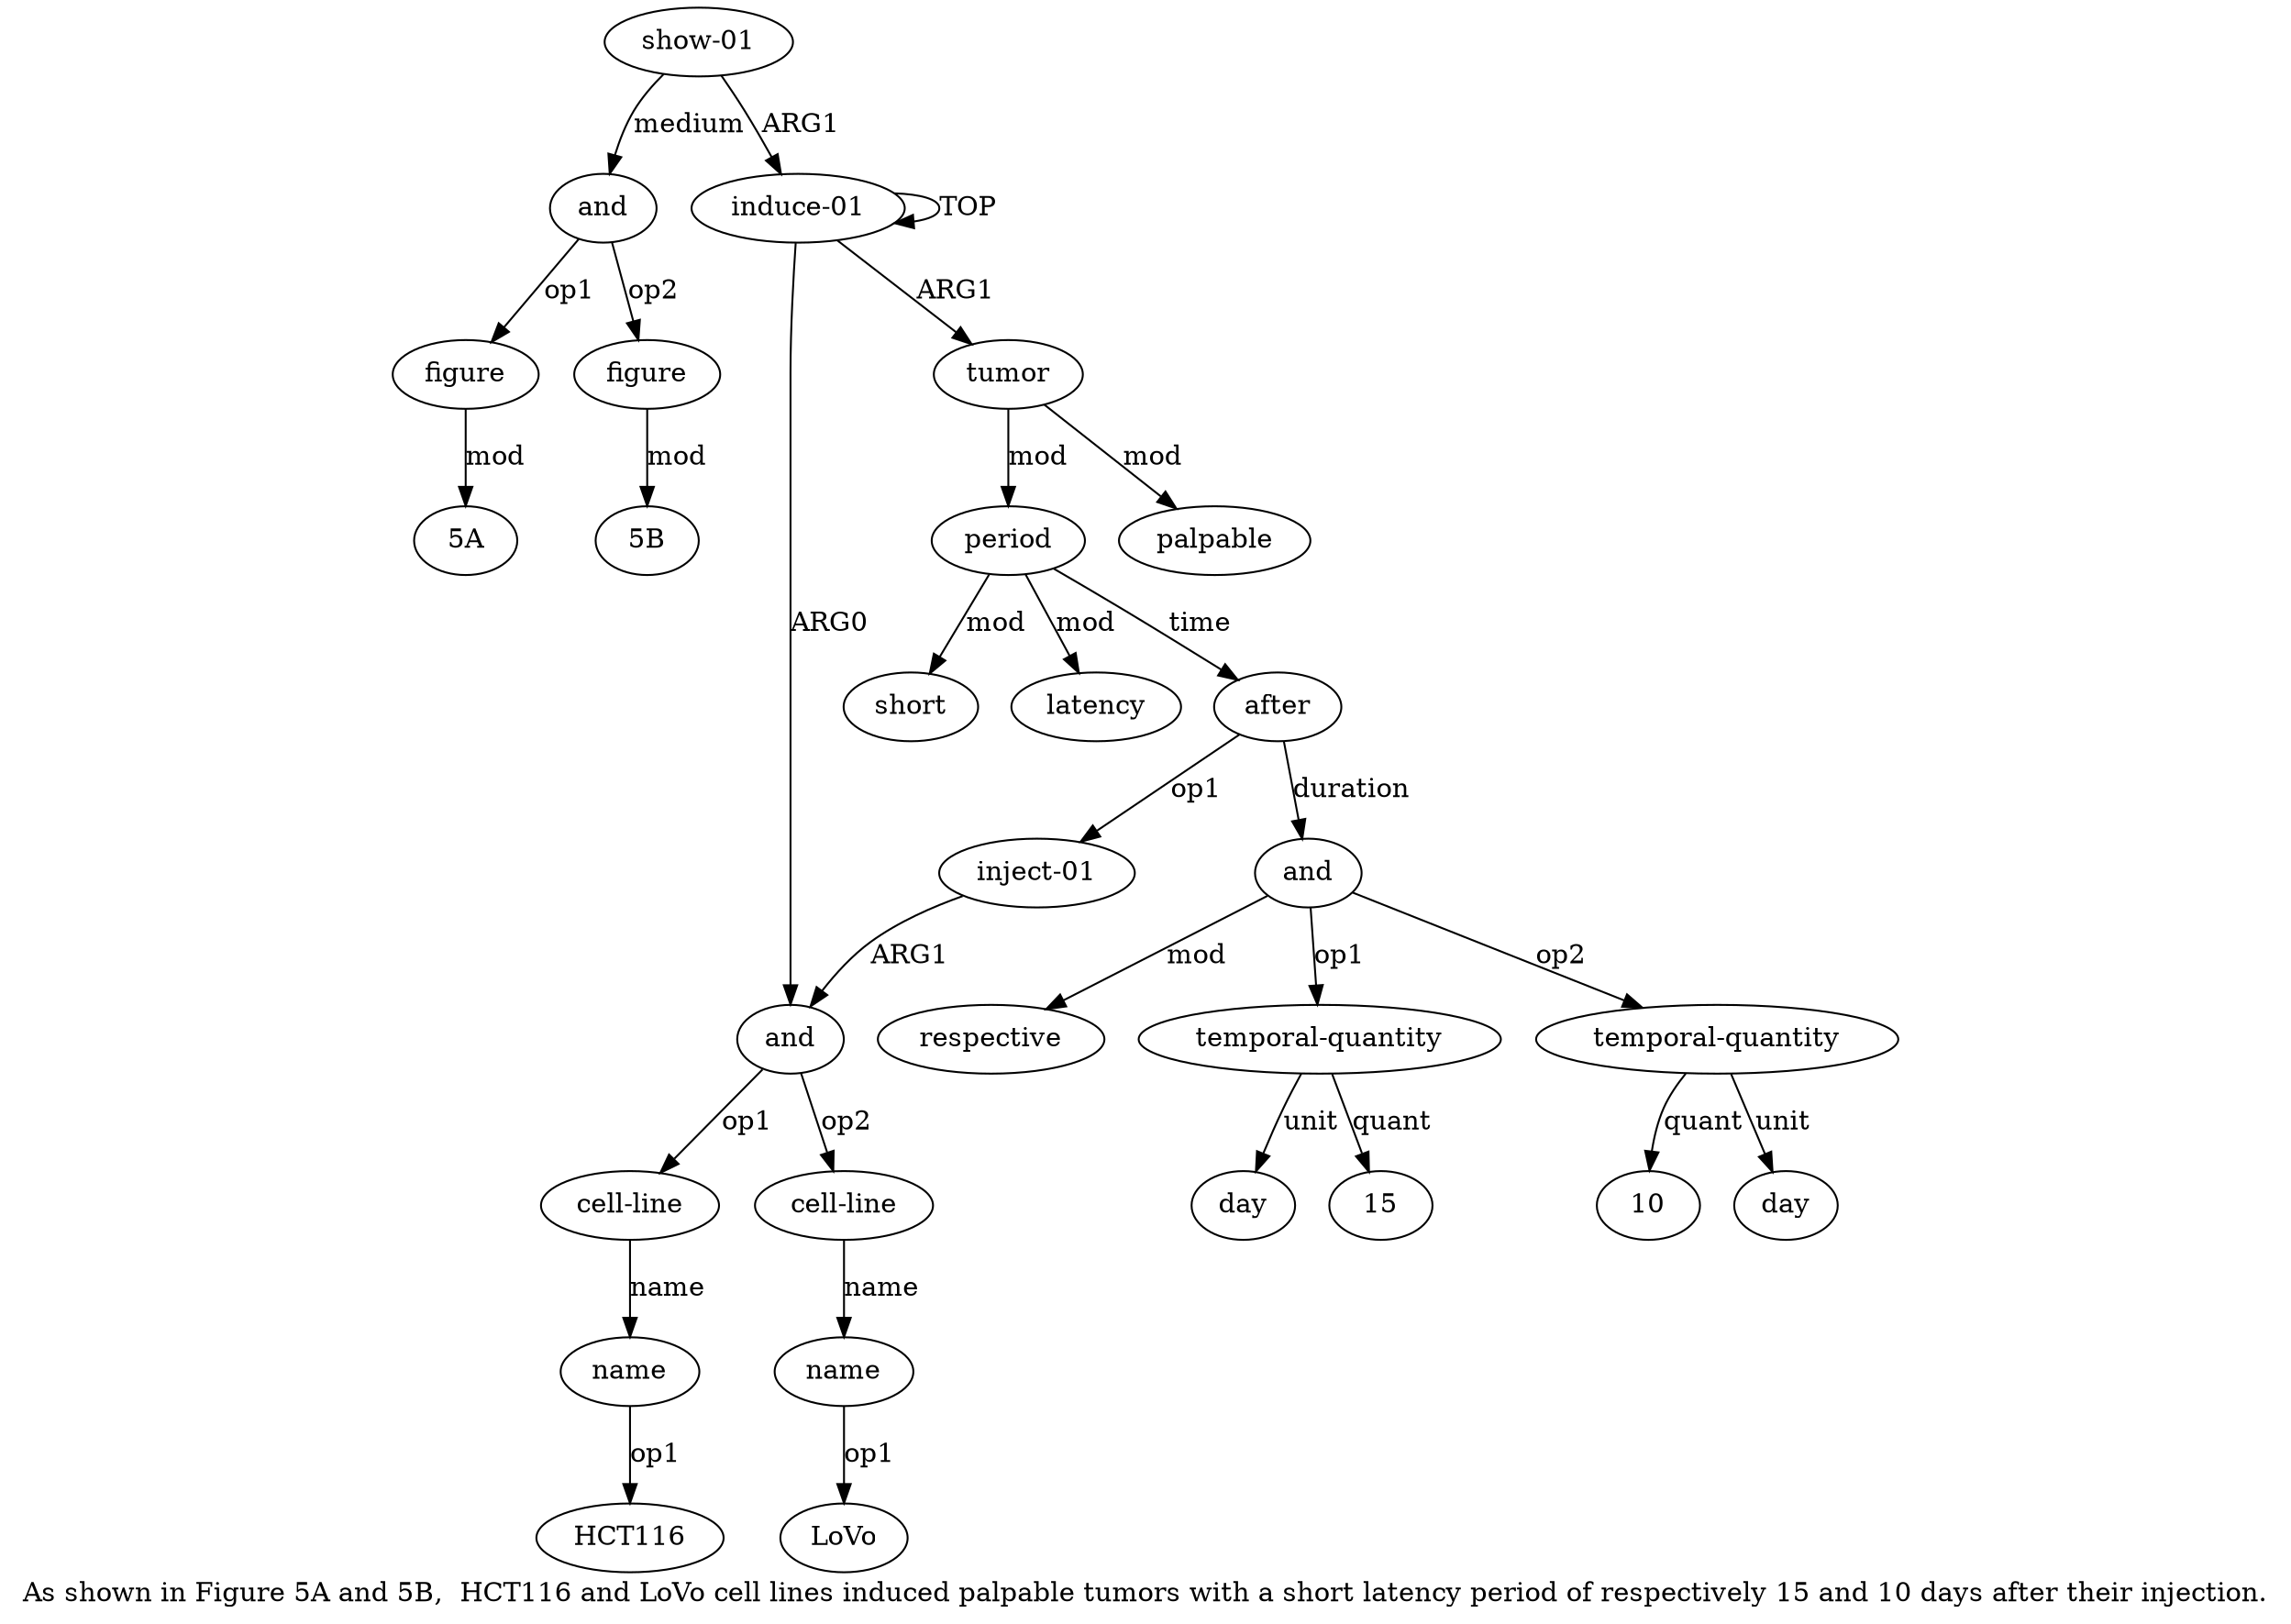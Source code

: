 digraph  {
	graph [label="As shown in Figure 5A and 5B,  HCT116 and LoVo cell lines induced palpable tumors with a short latency period of respectively 15 \
and 10 days after their injection."];
	node [label="\N"];
	a20	 [color=black,
		gold_ind=20,
		gold_label=and,
		label=and,
		test_ind=20,
		test_label=and];
	a21	 [color=black,
		gold_ind=21,
		gold_label=figure,
		label=figure,
		test_ind=21,
		test_label=figure];
	a20 -> a21 [key=0,
	color=black,
	gold_label=op1,
	label=op1,
	test_label=op1];
a22 [color=black,
	gold_ind=22,
	gold_label=figure,
	label=figure,
	test_ind=22,
	test_label=figure];
a20 -> a22 [key=0,
color=black,
gold_label=op2,
label=op2,
test_label=op2];
"a21 5A" [color=black,
gold_ind=-1,
gold_label="5A",
label="5A",
test_ind=-1,
test_label="5A"];
a21 -> "a21 5A" [key=0,
color=black,
gold_label=mod,
label=mod,
test_label=mod];
"a22 5B" [color=black,
gold_ind=-1,
gold_label="5B",
label="5B",
test_ind=-1,
test_label="5B"];
a22 -> "a22 5B" [key=0,
color=black,
gold_label=mod,
label=mod,
test_label=mod];
"a16 10" [color=black,
gold_ind=-1,
gold_label=10,
label=10,
test_ind=-1,
test_label=10];
"a5 LoVo" [color=black,
gold_ind=-1,
gold_label=LoVo,
label=LoVo,
test_ind=-1,
test_label=LoVo];
"a3 HCT116" [color=black,
gold_ind=-1,
gold_label=HCT116,
label=HCT116,
test_ind=-1,
test_label=HCT116];
a15 [color=black,
gold_ind=15,
gold_label=day,
label=day,
test_ind=15,
test_label=day];
a14 [color=black,
gold_ind=14,
gold_label="temporal-quantity",
label="temporal-quantity",
test_ind=14,
test_label="temporal-quantity"];
a14 -> a15 [key=0,
color=black,
gold_label=unit,
label=unit,
test_label=unit];
"a14 15" [color=black,
gold_ind=-1,
gold_label=15,
label=15,
test_ind=-1,
test_label=15];
a14 -> "a14 15" [key=0,
color=black,
gold_label=quant,
label=quant,
test_label=quant];
a17 [color=black,
gold_ind=17,
gold_label=day,
label=day,
test_ind=17,
test_label=day];
a16 [color=black,
gold_ind=16,
gold_label="temporal-quantity",
label="temporal-quantity",
test_ind=16,
test_label="temporal-quantity"];
a16 -> "a16 10" [key=0,
color=black,
gold_label=quant,
label=quant,
test_label=quant];
a16 -> a17 [key=0,
color=black,
gold_label=unit,
label=unit,
test_label=unit];
a11 [color=black,
gold_ind=11,
gold_label=after,
label=after,
test_ind=11,
test_label=after];
a13 [color=black,
gold_ind=13,
gold_label=and,
label=and,
test_ind=13,
test_label=and];
a11 -> a13 [key=0,
color=black,
gold_label=duration,
label=duration,
test_label=duration];
a12 [color=black,
gold_ind=12,
gold_label="inject-01",
label="inject-01",
test_ind=12,
test_label="inject-01"];
a11 -> a12 [key=0,
color=black,
gold_label=op1,
label=op1,
test_label=op1];
a10 [color=black,
gold_ind=10,
gold_label=short,
label=short,
test_ind=10,
test_label=short];
a13 -> a14 [key=0,
color=black,
gold_label=op1,
label=op1,
test_label=op1];
a13 -> a16 [key=0,
color=black,
gold_label=op2,
label=op2,
test_label=op2];
a18 [color=black,
gold_ind=18,
gold_label=respective,
label=respective,
test_ind=18,
test_label=respective];
a13 -> a18 [key=0,
color=black,
gold_label=mod,
label=mod,
test_label=mod];
a1 [color=black,
gold_ind=1,
gold_label=and,
label=and,
test_ind=1,
test_label=and];
a12 -> a1 [key=0,
color=black,
gold_label=ARG1,
label=ARG1,
test_label=ARG1];
a19 [color=black,
gold_ind=19,
gold_label="show-01",
label="show-01",
test_ind=19,
test_label="show-01"];
a19 -> a20 [key=0,
color=black,
gold_label=medium,
label=medium,
test_label=medium];
a0 [color=black,
gold_ind=0,
gold_label="induce-01",
label="induce-01",
test_ind=0,
test_label="induce-01"];
a19 -> a0 [key=0,
color=black,
gold_label=ARG1,
label=ARG1,
test_label=ARG1];
a2 [color=black,
gold_ind=2,
gold_label="cell-line",
label="cell-line",
test_ind=2,
test_label="cell-line"];
a1 -> a2 [key=0,
color=black,
gold_label=op1,
label=op1,
test_label=op1];
a4 [color=black,
gold_ind=4,
gold_label="cell-line",
label="cell-line",
test_ind=4,
test_label="cell-line"];
a1 -> a4 [key=0,
color=black,
gold_label=op2,
label=op2,
test_label=op2];
a0 -> a1 [key=0,
color=black,
gold_label=ARG0,
label=ARG0,
test_label=ARG0];
a0 -> a0 [key=0,
color=black,
gold_label=TOP,
label=TOP,
test_label=TOP];
a6 [color=black,
gold_ind=6,
gold_label=tumor,
label=tumor,
test_ind=6,
test_label=tumor];
a0 -> a6 [key=0,
color=black,
gold_label=ARG1,
label=ARG1,
test_label=ARG1];
a3 [color=black,
gold_ind=3,
gold_label=name,
label=name,
test_ind=3,
test_label=name];
a3 -> "a3 HCT116" [key=0,
color=black,
gold_label=op1,
label=op1,
test_label=op1];
a2 -> a3 [key=0,
color=black,
gold_label=name,
label=name,
test_label=name];
a5 [color=black,
gold_ind=5,
gold_label=name,
label=name,
test_ind=5,
test_label=name];
a5 -> "a5 LoVo" [key=0,
color=black,
gold_label=op1,
label=op1,
test_label=op1];
a4 -> a5 [key=0,
color=black,
gold_label=name,
label=name,
test_label=name];
a7 [color=black,
gold_ind=7,
gold_label=palpable,
label=palpable,
test_ind=7,
test_label=palpable];
a6 -> a7 [key=0,
color=black,
gold_label=mod,
label=mod,
test_label=mod];
a8 [color=black,
gold_ind=8,
gold_label=period,
label=period,
test_ind=8,
test_label=period];
a6 -> a8 [key=0,
color=black,
gold_label=mod,
label=mod,
test_label=mod];
a9 [color=black,
gold_ind=9,
gold_label=latency,
label=latency,
test_ind=9,
test_label=latency];
a8 -> a11 [key=0,
color=black,
gold_label=time,
label=time,
test_label=time];
a8 -> a10 [key=0,
color=black,
gold_label=mod,
label=mod,
test_label=mod];
a8 -> a9 [key=0,
color=black,
gold_label=mod,
label=mod,
test_label=mod];
}
